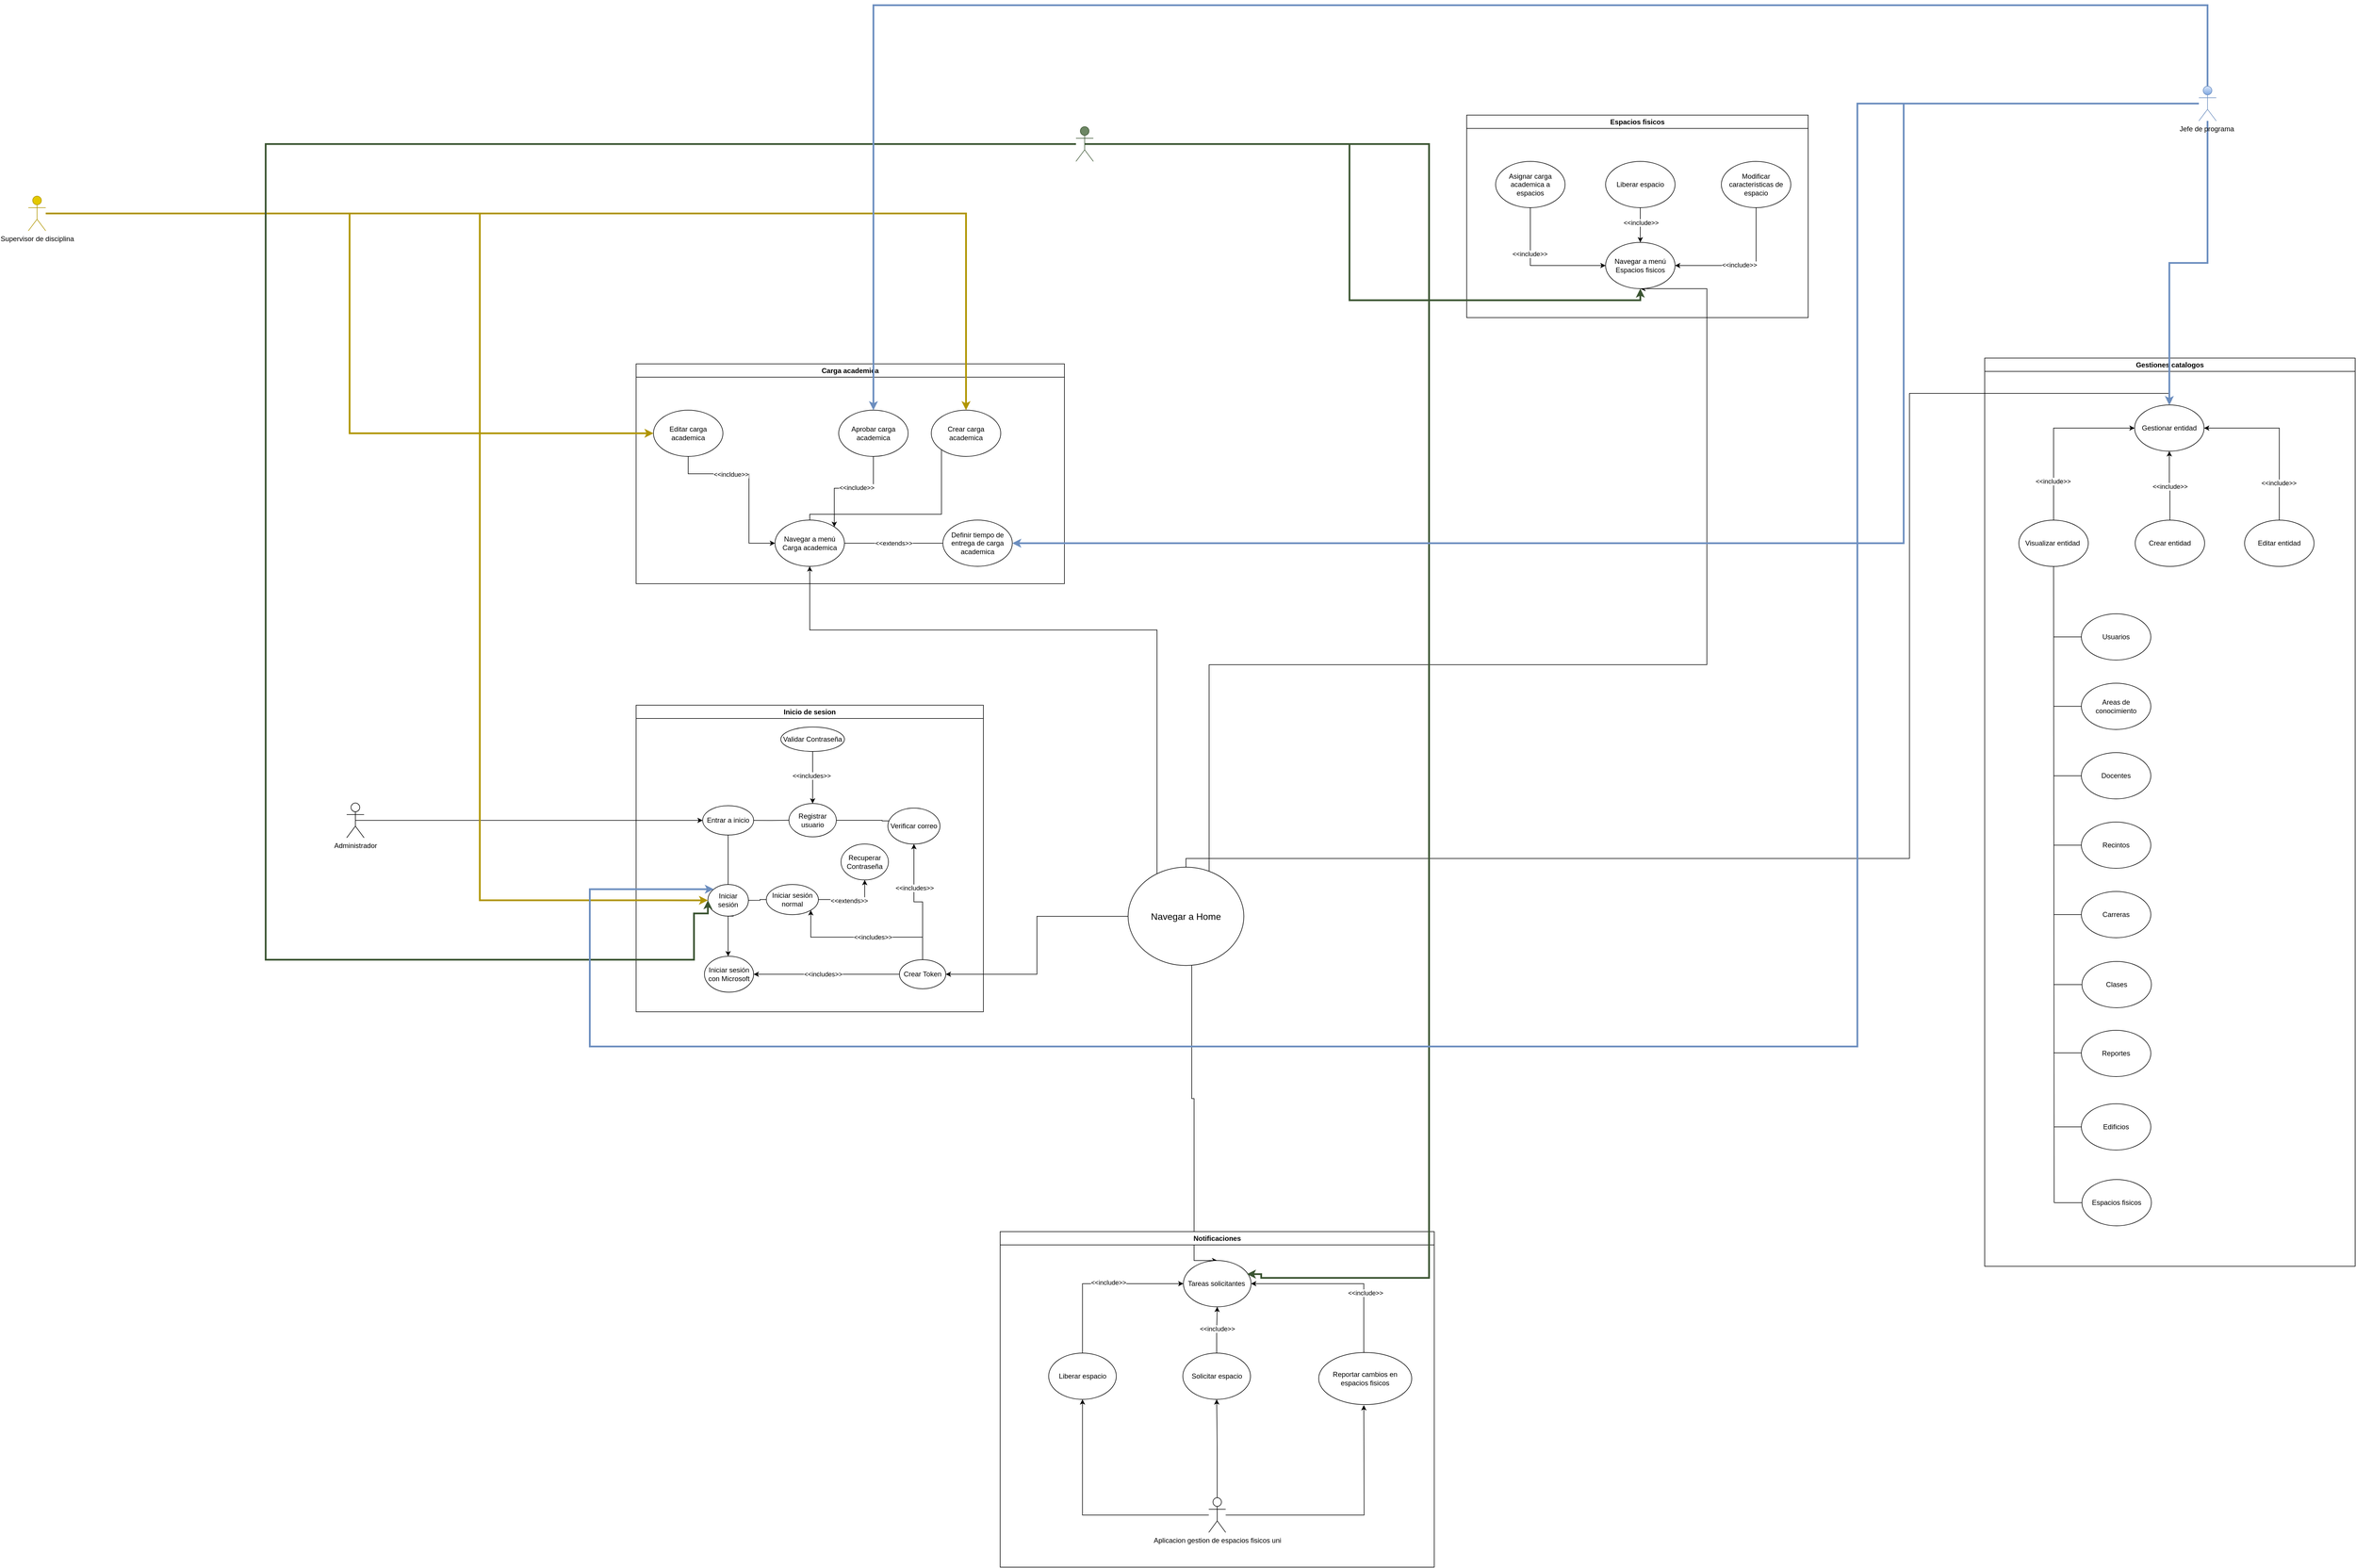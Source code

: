 <mxfile version="28.0.9">
  <diagram name="Página-1" id="7xqfnRYCcl9cOrJLdNOv">
    <mxGraphModel dx="2926" dy="2860" grid="1" gridSize="10" guides="1" tooltips="1" connect="1" arrows="1" fold="1" page="1" pageScale="1" pageWidth="850" pageHeight="1100" math="0" shadow="0">
      <root>
        <mxCell id="0" />
        <mxCell id="1" parent="0" />
        <mxCell id="8E8HEakJHe4h-VglnAm--1" value="Administrador" style="shape=umlActor;verticalLabelPosition=bottom;verticalAlign=top;html=1;outlineConnect=0;container=0;fillColor=light-dark(#FFFFFF,#FFFFFF);" parent="1" vertex="1">
          <mxGeometry x="-660" y="169.17" width="30" height="60" as="geometry" />
        </mxCell>
        <mxCell id="3BfeAzv24xEFP0cl_79i-4" style="edgeStyle=orthogonalEdgeStyle;rounded=0;orthogonalLoop=1;jettySize=auto;html=1;exitX=0.5;exitY=0.5;exitDx=0;exitDy=0;exitPerimeter=0;" parent="1" source="8E8HEakJHe4h-VglnAm--1" target="3BfeAzv24xEFP0cl_79i-2" edge="1">
          <mxGeometry relative="1" as="geometry" />
        </mxCell>
        <mxCell id="Kwav2dh_edoDz0EaDqaM-68" style="edgeStyle=orthogonalEdgeStyle;rounded=0;orthogonalLoop=1;jettySize=auto;html=1;entryX=0.5;entryY=0;entryDx=0;entryDy=0;" parent="1" source="Kwav2dh_edoDz0EaDqaM-52" target="Kwav2dh_edoDz0EaDqaM-26" edge="1">
          <mxGeometry relative="1" as="geometry">
            <Array as="points">
              <mxPoint x="800" y="680" />
              <mxPoint x="804" y="680" />
            </Array>
          </mxGeometry>
        </mxCell>
        <mxCell id="Kwav2dh_edoDz0EaDqaM-69" style="edgeStyle=orthogonalEdgeStyle;rounded=0;orthogonalLoop=1;jettySize=auto;html=1;entryX=0.5;entryY=1;entryDx=0;entryDy=0;" parent="1" source="Kwav2dh_edoDz0EaDqaM-52" target="Kwav2dh_edoDz0EaDqaM-3" edge="1">
          <mxGeometry relative="1" as="geometry">
            <Array as="points">
              <mxPoint x="740" y="-130" />
              <mxPoint x="140" y="-130" />
            </Array>
          </mxGeometry>
        </mxCell>
        <mxCell id="Kwav2dh_edoDz0EaDqaM-70" style="edgeStyle=orthogonalEdgeStyle;rounded=0;orthogonalLoop=1;jettySize=auto;html=1;entryX=0.5;entryY=1;entryDx=0;entryDy=0;" parent="1" source="Kwav2dh_edoDz0EaDqaM-52" target="Kwav2dh_edoDz0EaDqaM-25" edge="1">
          <mxGeometry relative="1" as="geometry">
            <Array as="points">
              <mxPoint x="830" y="-70" />
              <mxPoint x="1690" y="-70" />
            </Array>
          </mxGeometry>
        </mxCell>
        <mxCell id="Kwav2dh_edoDz0EaDqaM-71" style="edgeStyle=orthogonalEdgeStyle;rounded=0;orthogonalLoop=1;jettySize=auto;html=1;entryX=0.5;entryY=0;entryDx=0;entryDy=0;" parent="1" source="Kwav2dh_edoDz0EaDqaM-52" target="oVqGtqXpZZHCpbE4LzFN-3" edge="1">
          <mxGeometry relative="1" as="geometry">
            <Array as="points">
              <mxPoint x="2040" y="265" />
              <mxPoint x="2040" y="-539" />
              <mxPoint x="2489" y="-539" />
            </Array>
          </mxGeometry>
        </mxCell>
        <mxCell id="Kwav2dh_edoDz0EaDqaM-84" style="edgeStyle=orthogonalEdgeStyle;rounded=0;orthogonalLoop=1;jettySize=auto;html=1;entryX=1;entryY=0.5;entryDx=0;entryDy=0;" parent="1" source="Kwav2dh_edoDz0EaDqaM-52" target="3BfeAzv24xEFP0cl_79i-21" edge="1">
          <mxGeometry relative="1" as="geometry" />
        </mxCell>
        <mxCell id="Kwav2dh_edoDz0EaDqaM-52" value="&lt;span style=&quot;font-size: 16px;&quot;&gt;Navegar a Home&lt;/span&gt;" style="ellipse;whiteSpace=wrap;html=1;" parent="1" vertex="1">
          <mxGeometry x="690" y="280" width="200" height="170" as="geometry" />
        </mxCell>
        <mxCell id="Kwav2dh_edoDz0EaDqaM-57" value="" style="group" parent="1" vertex="1" connectable="0">
          <mxGeometry x="-160" y="-590" width="740" height="380" as="geometry" />
        </mxCell>
        <mxCell id="Kwav2dh_edoDz0EaDqaM-4" value="Definir tiempo de entrega de carga academica" style="ellipse;whiteSpace=wrap;html=1;" parent="Kwav2dh_edoDz0EaDqaM-57" vertex="1">
          <mxGeometry x="530" y="270" width="120" height="80" as="geometry" />
        </mxCell>
        <mxCell id="Kwav2dh_edoDz0EaDqaM-5" value="Crear carga academica" style="ellipse;whiteSpace=wrap;html=1;" parent="Kwav2dh_edoDz0EaDqaM-57" vertex="1">
          <mxGeometry x="510" y="80" width="120" height="80" as="geometry" />
        </mxCell>
        <mxCell id="Kwav2dh_edoDz0EaDqaM-6" value="Editar carga academica" style="ellipse;whiteSpace=wrap;html=1;" parent="Kwav2dh_edoDz0EaDqaM-57" vertex="1">
          <mxGeometry x="30" y="80" width="120" height="80" as="geometry" />
        </mxCell>
        <mxCell id="Kwav2dh_edoDz0EaDqaM-7" value="Aprobar carga academica" style="ellipse;whiteSpace=wrap;html=1;" parent="Kwav2dh_edoDz0EaDqaM-57" vertex="1">
          <mxGeometry x="350" y="80" width="120" height="80" as="geometry" />
        </mxCell>
        <mxCell id="Kwav2dh_edoDz0EaDqaM-56" value="Carga academica" style="swimlane;whiteSpace=wrap;html=1;align=center;" parent="Kwav2dh_edoDz0EaDqaM-57" vertex="1">
          <mxGeometry width="740" height="380" as="geometry">
            <mxRectangle x="-60" y="-600" width="130" height="30" as="alternateBounds" />
          </mxGeometry>
        </mxCell>
        <mxCell id="Kwav2dh_edoDz0EaDqaM-61" value="" style="group" parent="1" vertex="1" connectable="0">
          <mxGeometry x="-160" width="600" height="530" as="geometry" />
        </mxCell>
        <mxCell id="3BfeAzv24xEFP0cl_79i-22" style="edgeStyle=orthogonalEdgeStyle;rounded=0;orthogonalLoop=1;jettySize=auto;html=1;exitX=1;exitY=0.5;exitDx=0;exitDy=0;endArrow=none;endFill=0;" parent="Kwav2dh_edoDz0EaDqaM-61" source="3BfeAzv24xEFP0cl_79i-2" target="3BfeAzv24xEFP0cl_79i-7" edge="1">
          <mxGeometry relative="1" as="geometry" />
        </mxCell>
        <mxCell id="3BfeAzv24xEFP0cl_79i-2" value="Entrar a inicio" style="ellipse;whiteSpace=wrap;html=1;" parent="Kwav2dh_edoDz0EaDqaM-61" vertex="1">
          <mxGeometry x="115.01" y="173.79" width="88.06" height="50.75" as="geometry" />
        </mxCell>
        <mxCell id="3BfeAzv24xEFP0cl_79i-43" style="edgeStyle=orthogonalEdgeStyle;rounded=0;orthogonalLoop=1;jettySize=auto;html=1;exitX=0.5;exitY=1;exitDx=0;exitDy=0;" parent="Kwav2dh_edoDz0EaDqaM-61" source="3BfeAzv24xEFP0cl_79i-6" target="3BfeAzv24xEFP0cl_79i-42" edge="1">
          <mxGeometry relative="1" as="geometry">
            <Array as="points">
              <mxPoint x="168" y="365" />
              <mxPoint x="168" y="355" />
              <mxPoint x="159" y="355" />
            </Array>
          </mxGeometry>
        </mxCell>
        <mxCell id="3BfeAzv24xEFP0cl_79i-51" style="edgeStyle=orthogonalEdgeStyle;rounded=0;orthogonalLoop=1;jettySize=auto;html=1;exitX=1;exitY=0.5;exitDx=0;exitDy=0;endArrow=none;endFill=0;" parent="Kwav2dh_edoDz0EaDqaM-61" source="3BfeAzv24xEFP0cl_79i-6" target="3BfeAzv24xEFP0cl_79i-50" edge="1">
          <mxGeometry relative="1" as="geometry" />
        </mxCell>
        <mxCell id="3BfeAzv24xEFP0cl_79i-6" value="&lt;div&gt;Iniciar sesión&lt;/div&gt;" style="ellipse;whiteSpace=wrap;html=1;" parent="Kwav2dh_edoDz0EaDqaM-61" vertex="1">
          <mxGeometry x="124.04" y="309.999" width="70" height="54.634" as="geometry" />
        </mxCell>
        <mxCell id="3BfeAzv24xEFP0cl_79i-7" value="&lt;div&gt;Registrar usuario&lt;/div&gt;" style="ellipse;whiteSpace=wrap;html=1;" parent="Kwav2dh_edoDz0EaDqaM-61" vertex="1">
          <mxGeometry x="264.03" y="170" width="81.94" height="57.65" as="geometry" />
        </mxCell>
        <mxCell id="3BfeAzv24xEFP0cl_79i-18" value="&lt;div&gt;Recuperar&lt;/div&gt;&lt;div&gt;Contraseña&lt;/div&gt;" style="ellipse;whiteSpace=wrap;html=1;" parent="Kwav2dh_edoDz0EaDqaM-61" vertex="1">
          <mxGeometry x="354.03" y="240.001" width="81.94" height="62.084" as="geometry" />
        </mxCell>
        <mxCell id="3BfeAzv24xEFP0cl_79i-20" style="edgeStyle=orthogonalEdgeStyle;rounded=0;orthogonalLoop=1;jettySize=auto;html=1;exitX=0.5;exitY=1;exitDx=0;exitDy=0;verticalAlign=middle;endArrow=none;endFill=0;" parent="Kwav2dh_edoDz0EaDqaM-61" source="3BfeAzv24xEFP0cl_79i-2" target="3BfeAzv24xEFP0cl_79i-6" edge="1">
          <mxGeometry relative="1" as="geometry">
            <mxPoint x="225" y="433.149" as="targetPoint" />
            <Array as="points">
              <mxPoint x="159" y="320" />
            </Array>
          </mxGeometry>
        </mxCell>
        <mxCell id="3BfeAzv24xEFP0cl_79i-29" style="edgeStyle=orthogonalEdgeStyle;rounded=0;orthogonalLoop=1;jettySize=auto;html=1;exitX=0.5;exitY=1;exitDx=0;exitDy=0;entryX=0.5;entryY=0;entryDx=0;entryDy=0;" parent="Kwav2dh_edoDz0EaDqaM-61" source="3BfeAzv24xEFP0cl_79i-23" target="3BfeAzv24xEFP0cl_79i-7" edge="1">
          <mxGeometry relative="1" as="geometry">
            <Array as="points">
              <mxPoint x="305" y="82.993" />
              <mxPoint x="305" y="82.993" />
            </Array>
          </mxGeometry>
        </mxCell>
        <mxCell id="3BfeAzv24xEFP0cl_79i-30" value="&lt;div&gt;&amp;lt;&amp;lt;includes&amp;gt;&amp;gt;&lt;/div&gt;" style="edgeLabel;html=1;align=center;verticalAlign=middle;resizable=0;points=[];" parent="3BfeAzv24xEFP0cl_79i-29" vertex="1" connectable="0">
          <mxGeometry x="-0.068" y="-2" relative="1" as="geometry">
            <mxPoint as="offset" />
          </mxGeometry>
        </mxCell>
        <mxCell id="3BfeAzv24xEFP0cl_79i-23" value="&lt;div&gt;Validar&amp;nbsp;Contraseña&lt;/div&gt;" style="ellipse;whiteSpace=wrap;html=1;" parent="Kwav2dh_edoDz0EaDqaM-61" vertex="1">
          <mxGeometry x="250" y="37.782" width="110" height="42.217" as="geometry" />
        </mxCell>
        <mxCell id="3BfeAzv24xEFP0cl_79i-31" value="Verificar correo" style="ellipse;whiteSpace=wrap;html=1;" parent="Kwav2dh_edoDz0EaDqaM-61" vertex="1">
          <mxGeometry x="435" y="177.918" width="90" height="62.084" as="geometry" />
        </mxCell>
        <mxCell id="3BfeAzv24xEFP0cl_79i-32" style="edgeStyle=orthogonalEdgeStyle;rounded=0;orthogonalLoop=1;jettySize=auto;html=1;endArrow=none;endFill=0;" parent="Kwav2dh_edoDz0EaDqaM-61" source="3BfeAzv24xEFP0cl_79i-31" target="3BfeAzv24xEFP0cl_79i-7" edge="1">
          <mxGeometry relative="1" as="geometry">
            <mxPoint x="408" y="92.306" as="sourcePoint" />
            <mxPoint x="255" y="165.565" as="targetPoint" />
            <Array as="points">
              <mxPoint x="425" y="200" />
              <mxPoint x="425" y="199" />
            </Array>
          </mxGeometry>
        </mxCell>
        <mxCell id="3BfeAzv24xEFP0cl_79i-33" value="&lt;div&gt;&lt;br&gt;&lt;/div&gt;&lt;div&gt;&lt;br&gt;&lt;/div&gt;" style="edgeLabel;html=1;align=center;verticalAlign=middle;resizable=0;points=[];" parent="3BfeAzv24xEFP0cl_79i-32" vertex="1" connectable="0">
          <mxGeometry x="-0.068" y="-2" relative="1" as="geometry">
            <mxPoint as="offset" />
          </mxGeometry>
        </mxCell>
        <mxCell id="3BfeAzv24xEFP0cl_79i-42" value="Iniciar sesión con Microsoft" style="ellipse;whiteSpace=wrap;html=1;" parent="Kwav2dh_edoDz0EaDqaM-61" vertex="1">
          <mxGeometry x="118.07" y="434.054" width="85" height="62.084" as="geometry" />
        </mxCell>
        <mxCell id="3BfeAzv24xEFP0cl_79i-44" style="edgeStyle=orthogonalEdgeStyle;rounded=0;orthogonalLoop=1;jettySize=auto;html=1;" parent="Kwav2dh_edoDz0EaDqaM-61" source="3BfeAzv24xEFP0cl_79i-21" target="3BfeAzv24xEFP0cl_79i-42" edge="1">
          <mxGeometry relative="1" as="geometry" />
        </mxCell>
        <mxCell id="3BfeAzv24xEFP0cl_79i-45" value="&amp;lt;&amp;lt;includes&amp;gt;&amp;gt;" style="edgeLabel;html=1;align=center;verticalAlign=middle;resizable=0;points=[];" parent="3BfeAzv24xEFP0cl_79i-44" vertex="1" connectable="0">
          <mxGeometry x="0.058" relative="1" as="geometry">
            <mxPoint x="1" as="offset" />
          </mxGeometry>
        </mxCell>
        <mxCell id="3BfeAzv24xEFP0cl_79i-55" style="edgeStyle=orthogonalEdgeStyle;rounded=0;orthogonalLoop=1;jettySize=auto;html=1;exitX=0.5;exitY=0;exitDx=0;exitDy=0;entryX=1;entryY=1;entryDx=0;entryDy=0;" parent="Kwav2dh_edoDz0EaDqaM-61" source="3BfeAzv24xEFP0cl_79i-21" target="3BfeAzv24xEFP0cl_79i-50" edge="1">
          <mxGeometry relative="1" as="geometry" />
        </mxCell>
        <mxCell id="3BfeAzv24xEFP0cl_79i-56" value="&amp;lt;&amp;lt;includes&amp;gt;&amp;gt;" style="edgeLabel;html=1;align=center;verticalAlign=middle;resizable=0;points=[];" parent="3BfeAzv24xEFP0cl_79i-55" vertex="1" connectable="0">
          <mxGeometry x="-0.102" relative="1" as="geometry">
            <mxPoint as="offset" />
          </mxGeometry>
        </mxCell>
        <mxCell id="3BfeAzv24xEFP0cl_79i-57" style="edgeStyle=orthogonalEdgeStyle;rounded=0;orthogonalLoop=1;jettySize=auto;html=1;exitX=0.5;exitY=0;exitDx=0;exitDy=0;" parent="Kwav2dh_edoDz0EaDqaM-61" source="3BfeAzv24xEFP0cl_79i-21" target="3BfeAzv24xEFP0cl_79i-31" edge="1">
          <mxGeometry relative="1" as="geometry" />
        </mxCell>
        <mxCell id="3BfeAzv24xEFP0cl_79i-58" value="&amp;lt;&amp;lt;includes&amp;gt;&amp;gt;" style="edgeLabel;html=1;align=center;verticalAlign=middle;resizable=0;points=[];" parent="3BfeAzv24xEFP0cl_79i-57" vertex="1" connectable="0">
          <mxGeometry x="0.296" y="-1" relative="1" as="geometry">
            <mxPoint as="offset" />
          </mxGeometry>
        </mxCell>
        <mxCell id="3BfeAzv24xEFP0cl_79i-21" value="Crear Token" style="ellipse;whiteSpace=wrap;html=1;" parent="Kwav2dh_edoDz0EaDqaM-61" vertex="1">
          <mxGeometry x="455" y="440.0" width="80" height="50.2" as="geometry" />
        </mxCell>
        <mxCell id="3BfeAzv24xEFP0cl_79i-53" style="edgeStyle=orthogonalEdgeStyle;rounded=0;orthogonalLoop=1;jettySize=auto;html=1;exitX=1;exitY=0.5;exitDx=0;exitDy=0;" parent="Kwav2dh_edoDz0EaDqaM-61" source="3BfeAzv24xEFP0cl_79i-50" target="3BfeAzv24xEFP0cl_79i-18" edge="1">
          <mxGeometry relative="1" as="geometry" />
        </mxCell>
        <mxCell id="3BfeAzv24xEFP0cl_79i-54" value="&amp;lt;&amp;lt;extends&amp;gt;&amp;gt;" style="edgeLabel;html=1;align=center;verticalAlign=middle;resizable=0;points=[];" parent="3BfeAzv24xEFP0cl_79i-53" vertex="1" connectable="0">
          <mxGeometry x="-0.075" y="-2" relative="1" as="geometry">
            <mxPoint as="offset" />
          </mxGeometry>
        </mxCell>
        <mxCell id="3BfeAzv24xEFP0cl_79i-50" value="Iniciar sesión normal" style="ellipse;whiteSpace=wrap;html=1;" parent="Kwav2dh_edoDz0EaDqaM-61" vertex="1">
          <mxGeometry x="225" y="310" width="90" height="52.09" as="geometry" />
        </mxCell>
        <mxCell id="Kwav2dh_edoDz0EaDqaM-60" value="Inicio de sesion" style="swimlane;whiteSpace=wrap;html=1;" parent="Kwav2dh_edoDz0EaDqaM-61" vertex="1">
          <mxGeometry width="600" height="530" as="geometry">
            <mxRectangle width="120" height="30" as="alternateBounds" />
          </mxGeometry>
        </mxCell>
        <mxCell id="Kwav2dh_edoDz0EaDqaM-63" value="" style="group" parent="1" vertex="1" connectable="0">
          <mxGeometry x="2170" y="-600" width="640" height="1570" as="geometry" />
        </mxCell>
        <mxCell id="oVqGtqXpZZHCpbE4LzFN-3" value="Gestionar entidad" style="ellipse;whiteSpace=wrap;html=1;" parent="Kwav2dh_edoDz0EaDqaM-63" vertex="1">
          <mxGeometry x="259" y="81" width="120" height="80" as="geometry" />
        </mxCell>
        <mxCell id="oVqGtqXpZZHCpbE4LzFN-8" style="edgeStyle=orthogonalEdgeStyle;rounded=0;orthogonalLoop=1;jettySize=auto;html=1;entryX=0;entryY=0.5;entryDx=0;entryDy=0;exitX=0.5;exitY=0;exitDx=0;exitDy=0;" parent="Kwav2dh_edoDz0EaDqaM-63" source="oVqGtqXpZZHCpbE4LzFN-4" target="oVqGtqXpZZHCpbE4LzFN-3" edge="1">
          <mxGeometry relative="1" as="geometry" />
        </mxCell>
        <mxCell id="oVqGtqXpZZHCpbE4LzFN-13" value="&amp;lt;&amp;lt;include&amp;gt;&amp;gt;" style="edgeLabel;html=1;align=center;verticalAlign=middle;resizable=0;points=[];" parent="oVqGtqXpZZHCpbE4LzFN-8" vertex="1" connectable="0">
          <mxGeometry x="-0.553" y="1" relative="1" as="geometry">
            <mxPoint as="offset" />
          </mxGeometry>
        </mxCell>
        <mxCell id="oVqGtqXpZZHCpbE4LzFN-4" value="Visualizar entidad&amp;nbsp;" style="ellipse;whiteSpace=wrap;html=1;" parent="Kwav2dh_edoDz0EaDqaM-63" vertex="1">
          <mxGeometry x="59" y="280.16" width="120" height="80" as="geometry" />
        </mxCell>
        <mxCell id="oVqGtqXpZZHCpbE4LzFN-9" style="edgeStyle=orthogonalEdgeStyle;rounded=0;orthogonalLoop=1;jettySize=auto;html=1;entryX=0.5;entryY=1;entryDx=0;entryDy=0;" parent="Kwav2dh_edoDz0EaDqaM-63" source="oVqGtqXpZZHCpbE4LzFN-5" target="oVqGtqXpZZHCpbE4LzFN-3" edge="1">
          <mxGeometry relative="1" as="geometry" />
        </mxCell>
        <mxCell id="oVqGtqXpZZHCpbE4LzFN-11" value="&amp;lt;&amp;lt;include&amp;gt;&amp;gt;" style="edgeLabel;html=1;align=center;verticalAlign=middle;resizable=0;points=[];" parent="oVqGtqXpZZHCpbE4LzFN-9" vertex="1" connectable="0">
          <mxGeometry x="-0.024" relative="1" as="geometry">
            <mxPoint as="offset" />
          </mxGeometry>
        </mxCell>
        <mxCell id="oVqGtqXpZZHCpbE4LzFN-5" value="Crear entidad" style="ellipse;whiteSpace=wrap;html=1;" parent="Kwav2dh_edoDz0EaDqaM-63" vertex="1">
          <mxGeometry x="260" y="280.16" width="120" height="80" as="geometry" />
        </mxCell>
        <mxCell id="oVqGtqXpZZHCpbE4LzFN-10" style="edgeStyle=orthogonalEdgeStyle;rounded=0;orthogonalLoop=1;jettySize=auto;html=1;entryX=1;entryY=0.5;entryDx=0;entryDy=0;exitX=0.5;exitY=0;exitDx=0;exitDy=0;" parent="Kwav2dh_edoDz0EaDqaM-63" source="oVqGtqXpZZHCpbE4LzFN-6" target="oVqGtqXpZZHCpbE4LzFN-3" edge="1">
          <mxGeometry relative="1" as="geometry" />
        </mxCell>
        <mxCell id="oVqGtqXpZZHCpbE4LzFN-12" value="&amp;lt;&amp;lt;include&amp;gt;&amp;gt;" style="edgeLabel;html=1;align=center;verticalAlign=middle;resizable=0;points=[];" parent="oVqGtqXpZZHCpbE4LzFN-10" vertex="1" connectable="0">
          <mxGeometry x="-0.555" y="1" relative="1" as="geometry">
            <mxPoint as="offset" />
          </mxGeometry>
        </mxCell>
        <mxCell id="oVqGtqXpZZHCpbE4LzFN-6" value="Editar entidad" style="ellipse;whiteSpace=wrap;html=1;" parent="Kwav2dh_edoDz0EaDqaM-63" vertex="1">
          <mxGeometry x="449" y="280.16" width="120" height="80" as="geometry" />
        </mxCell>
        <mxCell id="oVqGtqXpZZHCpbE4LzFN-22" style="edgeStyle=orthogonalEdgeStyle;rounded=0;orthogonalLoop=1;jettySize=auto;html=1;endArrow=none;endFill=0;" parent="Kwav2dh_edoDz0EaDqaM-63" source="oVqGtqXpZZHCpbE4LzFN-14" edge="1">
          <mxGeometry relative="1" as="geometry">
            <mxPoint x="119.0" y="482" as="targetPoint" />
          </mxGeometry>
        </mxCell>
        <mxCell id="oVqGtqXpZZHCpbE4LzFN-14" value="Usuarios" style="ellipse;whiteSpace=wrap;html=1;" parent="Kwav2dh_edoDz0EaDqaM-63" vertex="1">
          <mxGeometry x="167" y="442" width="120" height="80" as="geometry" />
        </mxCell>
        <mxCell id="oVqGtqXpZZHCpbE4LzFN-23" style="edgeStyle=orthogonalEdgeStyle;rounded=0;orthogonalLoop=1;jettySize=auto;html=1;endArrow=none;endFill=0;" parent="Kwav2dh_edoDz0EaDqaM-63" source="oVqGtqXpZZHCpbE4LzFN-15" edge="1">
          <mxGeometry relative="1" as="geometry">
            <mxPoint x="119.0" y="602" as="targetPoint" />
          </mxGeometry>
        </mxCell>
        <mxCell id="oVqGtqXpZZHCpbE4LzFN-15" value="Areas de conocimiento" style="ellipse;whiteSpace=wrap;html=1;" parent="Kwav2dh_edoDz0EaDqaM-63" vertex="1">
          <mxGeometry x="167" y="562" width="120" height="80" as="geometry" />
        </mxCell>
        <mxCell id="oVqGtqXpZZHCpbE4LzFN-24" style="edgeStyle=orthogonalEdgeStyle;rounded=0;orthogonalLoop=1;jettySize=auto;html=1;endArrow=none;endFill=0;" parent="Kwav2dh_edoDz0EaDqaM-63" source="oVqGtqXpZZHCpbE4LzFN-16" edge="1">
          <mxGeometry relative="1" as="geometry">
            <mxPoint x="119.0" y="722" as="targetPoint" />
          </mxGeometry>
        </mxCell>
        <mxCell id="oVqGtqXpZZHCpbE4LzFN-16" value="Docentes" style="ellipse;whiteSpace=wrap;html=1;" parent="Kwav2dh_edoDz0EaDqaM-63" vertex="1">
          <mxGeometry x="167" y="682" width="120" height="80" as="geometry" />
        </mxCell>
        <mxCell id="oVqGtqXpZZHCpbE4LzFN-25" style="edgeStyle=orthogonalEdgeStyle;rounded=0;orthogonalLoop=1;jettySize=auto;html=1;endArrow=none;endFill=0;" parent="Kwav2dh_edoDz0EaDqaM-63" source="oVqGtqXpZZHCpbE4LzFN-17" edge="1">
          <mxGeometry relative="1" as="geometry">
            <mxPoint x="119.0" y="842" as="targetPoint" />
          </mxGeometry>
        </mxCell>
        <mxCell id="oVqGtqXpZZHCpbE4LzFN-17" value="Recintos" style="ellipse;whiteSpace=wrap;html=1;" parent="Kwav2dh_edoDz0EaDqaM-63" vertex="1">
          <mxGeometry x="167" y="802" width="120" height="80" as="geometry" />
        </mxCell>
        <mxCell id="oVqGtqXpZZHCpbE4LzFN-26" style="edgeStyle=orthogonalEdgeStyle;rounded=0;orthogonalLoop=1;jettySize=auto;html=1;endArrow=none;endFill=0;" parent="Kwav2dh_edoDz0EaDqaM-63" source="oVqGtqXpZZHCpbE4LzFN-18" edge="1">
          <mxGeometry relative="1" as="geometry">
            <mxPoint x="119.0" y="962" as="targetPoint" />
          </mxGeometry>
        </mxCell>
        <mxCell id="oVqGtqXpZZHCpbE4LzFN-18" value="Carreras" style="ellipse;whiteSpace=wrap;html=1;" parent="Kwav2dh_edoDz0EaDqaM-63" vertex="1">
          <mxGeometry x="167" y="922" width="120" height="80" as="geometry" />
        </mxCell>
        <mxCell id="oVqGtqXpZZHCpbE4LzFN-27" style="edgeStyle=orthogonalEdgeStyle;rounded=0;orthogonalLoop=1;jettySize=auto;html=1;endArrow=none;endFill=0;" parent="Kwav2dh_edoDz0EaDqaM-63" source="oVqGtqXpZZHCpbE4LzFN-19" edge="1">
          <mxGeometry relative="1" as="geometry">
            <mxPoint x="119.0" y="1083.0" as="targetPoint" />
          </mxGeometry>
        </mxCell>
        <mxCell id="oVqGtqXpZZHCpbE4LzFN-19" value="Clases" style="ellipse;whiteSpace=wrap;html=1;" parent="Kwav2dh_edoDz0EaDqaM-63" vertex="1">
          <mxGeometry x="168" y="1043" width="120" height="80" as="geometry" />
        </mxCell>
        <mxCell id="oVqGtqXpZZHCpbE4LzFN-21" value="" style="endArrow=none;html=1;rounded=0;entryX=0.5;entryY=1;entryDx=0;entryDy=0;" parent="Kwav2dh_edoDz0EaDqaM-63" target="oVqGtqXpZZHCpbE4LzFN-4" edge="1">
          <mxGeometry width="50" height="50" relative="1" as="geometry">
            <mxPoint x="120" y="1460" as="sourcePoint" />
            <mxPoint x="239" y="451" as="targetPoint" />
          </mxGeometry>
        </mxCell>
        <mxCell id="oVqGtqXpZZHCpbE4LzFN-29" style="edgeStyle=orthogonalEdgeStyle;rounded=0;orthogonalLoop=1;jettySize=auto;html=1;endArrow=none;endFill=0;" parent="Kwav2dh_edoDz0EaDqaM-63" edge="1">
          <mxGeometry relative="1" as="geometry">
            <mxPoint x="119" y="1201" as="targetPoint" />
            <mxPoint x="167" y="1201" as="sourcePoint" />
          </mxGeometry>
        </mxCell>
        <mxCell id="oVqGtqXpZZHCpbE4LzFN-28" value="Reportes" style="ellipse;whiteSpace=wrap;html=1;" parent="Kwav2dh_edoDz0EaDqaM-63" vertex="1">
          <mxGeometry x="167" y="1162" width="120" height="80" as="geometry" />
        </mxCell>
        <mxCell id="Kwav2dh_edoDz0EaDqaM-13" style="edgeStyle=orthogonalEdgeStyle;rounded=0;orthogonalLoop=1;jettySize=auto;html=1;endArrow=none;endFill=0;" parent="Kwav2dh_edoDz0EaDqaM-63" source="Kwav2dh_edoDz0EaDqaM-10" edge="1">
          <mxGeometry relative="1" as="geometry">
            <mxPoint x="120" y="1329" as="targetPoint" />
          </mxGeometry>
        </mxCell>
        <mxCell id="Kwav2dh_edoDz0EaDqaM-10" value="Edificios" style="ellipse;whiteSpace=wrap;html=1;" parent="Kwav2dh_edoDz0EaDqaM-63" vertex="1">
          <mxGeometry x="167" y="1289" width="120" height="80" as="geometry" />
        </mxCell>
        <mxCell id="Kwav2dh_edoDz0EaDqaM-12" style="edgeStyle=orthogonalEdgeStyle;rounded=0;orthogonalLoop=1;jettySize=auto;html=1;endArrow=none;endFill=0;" parent="Kwav2dh_edoDz0EaDqaM-63" source="Kwav2dh_edoDz0EaDqaM-11" edge="1">
          <mxGeometry relative="1" as="geometry">
            <mxPoint x="120" y="1460" as="targetPoint" />
          </mxGeometry>
        </mxCell>
        <mxCell id="Kwav2dh_edoDz0EaDqaM-11" value="Espacios fisicos" style="ellipse;whiteSpace=wrap;html=1;" parent="Kwav2dh_edoDz0EaDqaM-63" vertex="1">
          <mxGeometry x="168" y="1420" width="120" height="80" as="geometry" />
        </mxCell>
        <mxCell id="Kwav2dh_edoDz0EaDqaM-62" value="Gestiones catalogos" style="swimlane;whiteSpace=wrap;html=1;" parent="Kwav2dh_edoDz0EaDqaM-63" vertex="1">
          <mxGeometry width="640" height="1570" as="geometry" />
        </mxCell>
        <mxCell id="Kwav2dh_edoDz0EaDqaM-65" value="" style="group" parent="1" vertex="1" connectable="0">
          <mxGeometry x="470" y="910" width="750" height="580" as="geometry" />
        </mxCell>
        <mxCell id="Kwav2dh_edoDz0EaDqaM-26" value="Tareas solicitantes&amp;nbsp;" style="ellipse;whiteSpace=wrap;html=1;" parent="Kwav2dh_edoDz0EaDqaM-65" vertex="1">
          <mxGeometry x="315.584" y="50" width="116.883" height="80" as="geometry" />
        </mxCell>
        <mxCell id="Kwav2dh_edoDz0EaDqaM-43" style="edgeStyle=orthogonalEdgeStyle;rounded=0;orthogonalLoop=1;jettySize=auto;html=1;entryX=0;entryY=0.5;entryDx=0;entryDy=0;" parent="Kwav2dh_edoDz0EaDqaM-65" source="Kwav2dh_edoDz0EaDqaM-38" target="Kwav2dh_edoDz0EaDqaM-26" edge="1">
          <mxGeometry relative="1" as="geometry">
            <Array as="points">
              <mxPoint x="140.26" y="90" />
            </Array>
          </mxGeometry>
        </mxCell>
        <mxCell id="Kwav2dh_edoDz0EaDqaM-45" value="&amp;lt;&amp;lt;include&amp;gt;&amp;gt;" style="edgeLabel;html=1;align=center;verticalAlign=middle;resizable=0;points=[];" parent="Kwav2dh_edoDz0EaDqaM-43" vertex="1" connectable="0">
          <mxGeometry x="0.119" y="2" relative="1" as="geometry">
            <mxPoint as="offset" />
          </mxGeometry>
        </mxCell>
        <mxCell id="Kwav2dh_edoDz0EaDqaM-38" value="Liberar espacio" style="ellipse;whiteSpace=wrap;html=1;" parent="Kwav2dh_edoDz0EaDqaM-65" vertex="1">
          <mxGeometry x="82.792" y="210" width="116.883" height="80" as="geometry" />
        </mxCell>
        <mxCell id="Kwav2dh_edoDz0EaDqaM-41" style="edgeStyle=orthogonalEdgeStyle;rounded=0;orthogonalLoop=1;jettySize=auto;html=1;entryX=0.5;entryY=1;entryDx=0;entryDy=0;" parent="Kwav2dh_edoDz0EaDqaM-65" source="Kwav2dh_edoDz0EaDqaM-39" target="Kwav2dh_edoDz0EaDqaM-26" edge="1">
          <mxGeometry relative="1" as="geometry" />
        </mxCell>
        <mxCell id="Kwav2dh_edoDz0EaDqaM-46" value="&amp;lt;&amp;lt;include&amp;gt;&amp;gt;" style="edgeLabel;html=1;align=center;verticalAlign=middle;resizable=0;points=[];" parent="Kwav2dh_edoDz0EaDqaM-41" vertex="1" connectable="0">
          <mxGeometry x="0.066" relative="1" as="geometry">
            <mxPoint as="offset" />
          </mxGeometry>
        </mxCell>
        <mxCell id="Kwav2dh_edoDz0EaDqaM-39" value="Solicitar espacio" style="ellipse;whiteSpace=wrap;html=1;" parent="Kwav2dh_edoDz0EaDqaM-65" vertex="1">
          <mxGeometry x="314.61" y="210" width="116.883" height="80" as="geometry" />
        </mxCell>
        <mxCell id="Kwav2dh_edoDz0EaDqaM-42" style="edgeStyle=orthogonalEdgeStyle;rounded=0;orthogonalLoop=1;jettySize=auto;html=1;entryX=1;entryY=0.5;entryDx=0;entryDy=0;" parent="Kwav2dh_edoDz0EaDqaM-65" source="Kwav2dh_edoDz0EaDqaM-40" target="Kwav2dh_edoDz0EaDqaM-26" edge="1">
          <mxGeometry relative="1" as="geometry">
            <Array as="points">
              <mxPoint x="627.273" y="90" />
            </Array>
          </mxGeometry>
        </mxCell>
        <mxCell id="Kwav2dh_edoDz0EaDqaM-44" value="&amp;lt;&amp;lt;include&amp;gt;&amp;gt;" style="edgeLabel;html=1;align=center;verticalAlign=middle;resizable=0;points=[];" parent="Kwav2dh_edoDz0EaDqaM-42" vertex="1" connectable="0">
          <mxGeometry x="-0.345" y="-2" relative="1" as="geometry">
            <mxPoint as="offset" />
          </mxGeometry>
        </mxCell>
        <mxCell id="Kwav2dh_edoDz0EaDqaM-40" value="Reportar cambios en espacios fisicos" style="ellipse;whiteSpace=wrap;html=1;" parent="Kwav2dh_edoDz0EaDqaM-65" vertex="1">
          <mxGeometry x="549.351" y="209" width="160.714" height="90" as="geometry" />
        </mxCell>
        <mxCell id="Kwav2dh_edoDz0EaDqaM-48" style="edgeStyle=orthogonalEdgeStyle;rounded=0;orthogonalLoop=1;jettySize=auto;html=1;entryX=0.5;entryY=1;entryDx=0;entryDy=0;" parent="Kwav2dh_edoDz0EaDqaM-65" source="Kwav2dh_edoDz0EaDqaM-47" target="Kwav2dh_edoDz0EaDqaM-39" edge="1">
          <mxGeometry relative="1" as="geometry" />
        </mxCell>
        <mxCell id="Kwav2dh_edoDz0EaDqaM-49" style="edgeStyle=orthogonalEdgeStyle;rounded=0;orthogonalLoop=1;jettySize=auto;html=1;" parent="Kwav2dh_edoDz0EaDqaM-65" source="Kwav2dh_edoDz0EaDqaM-47" edge="1">
          <mxGeometry relative="1" as="geometry">
            <mxPoint x="627.273" y="300" as="targetPoint" />
          </mxGeometry>
        </mxCell>
        <mxCell id="Kwav2dh_edoDz0EaDqaM-50" style="edgeStyle=orthogonalEdgeStyle;rounded=0;orthogonalLoop=1;jettySize=auto;html=1;entryX=0.5;entryY=1;entryDx=0;entryDy=0;" parent="Kwav2dh_edoDz0EaDqaM-65" source="Kwav2dh_edoDz0EaDqaM-47" target="Kwav2dh_edoDz0EaDqaM-38" edge="1">
          <mxGeometry relative="1" as="geometry" />
        </mxCell>
        <mxCell id="Kwav2dh_edoDz0EaDqaM-47" value="Aplicacion gestion de espacios fisicos uni" style="shape=umlActor;verticalLabelPosition=bottom;verticalAlign=top;html=1;outlineConnect=0;" parent="Kwav2dh_edoDz0EaDqaM-65" vertex="1">
          <mxGeometry x="359.416" y="460" width="29.221" height="60" as="geometry" />
        </mxCell>
        <mxCell id="Kwav2dh_edoDz0EaDqaM-58" value="Notificaciones" style="swimlane;whiteSpace=wrap;html=1;" parent="Kwav2dh_edoDz0EaDqaM-65" vertex="1">
          <mxGeometry x="-1" width="750" height="580" as="geometry" />
        </mxCell>
        <mxCell id="Kwav2dh_edoDz0EaDqaM-66" value="" style="group" parent="1" vertex="1" connectable="0">
          <mxGeometry x="1275" y="-1020" width="590" height="350" as="geometry" />
        </mxCell>
        <mxCell id="Kwav2dh_edoDz0EaDqaM-25" value="Navegar a menú Espacios fisicos" style="ellipse;whiteSpace=wrap;html=1;" parent="Kwav2dh_edoDz0EaDqaM-66" vertex="1">
          <mxGeometry x="240" y="220" width="120" height="80" as="geometry" />
        </mxCell>
        <mxCell id="Kwav2dh_edoDz0EaDqaM-36" style="edgeStyle=orthogonalEdgeStyle;rounded=0;orthogonalLoop=1;jettySize=auto;html=1;entryX=0;entryY=0.5;entryDx=0;entryDy=0;" parent="Kwav2dh_edoDz0EaDqaM-66" source="Kwav2dh_edoDz0EaDqaM-27" target="Kwav2dh_edoDz0EaDqaM-25" edge="1">
          <mxGeometry relative="1" as="geometry">
            <Array as="points">
              <mxPoint x="110" y="260" />
            </Array>
          </mxGeometry>
        </mxCell>
        <mxCell id="Kwav2dh_edoDz0EaDqaM-37" value="&amp;lt;&amp;lt;include&lt;span style=&quot;background-color: light-dark(#ffffff, var(--ge-dark-color, #121212)); color: light-dark(rgb(0, 0, 0), rgb(255, 255, 255));&quot;&gt;&amp;gt;&amp;gt;&lt;/span&gt;" style="edgeLabel;html=1;align=center;verticalAlign=middle;resizable=0;points=[];" parent="Kwav2dh_edoDz0EaDqaM-36" vertex="1" connectable="0">
          <mxGeometry x="-0.304" y="-1" relative="1" as="geometry">
            <mxPoint as="offset" />
          </mxGeometry>
        </mxCell>
        <mxCell id="Kwav2dh_edoDz0EaDqaM-27" value="Asignar carga academica a espacios" style="ellipse;whiteSpace=wrap;html=1;" parent="Kwav2dh_edoDz0EaDqaM-66" vertex="1">
          <mxGeometry x="50" y="80" width="120" height="80" as="geometry" />
        </mxCell>
        <mxCell id="Kwav2dh_edoDz0EaDqaM-32" style="edgeStyle=orthogonalEdgeStyle;rounded=0;orthogonalLoop=1;jettySize=auto;html=1;" parent="Kwav2dh_edoDz0EaDqaM-66" source="Kwav2dh_edoDz0EaDqaM-28" target="Kwav2dh_edoDz0EaDqaM-25" edge="1">
          <mxGeometry relative="1" as="geometry" />
        </mxCell>
        <mxCell id="Kwav2dh_edoDz0EaDqaM-33" value="&amp;lt;&amp;lt;include&amp;gt;&amp;gt;" style="edgeLabel;html=1;align=center;verticalAlign=middle;resizable=0;points=[];" parent="Kwav2dh_edoDz0EaDqaM-32" vertex="1" connectable="0">
          <mxGeometry x="-0.144" y="1" relative="1" as="geometry">
            <mxPoint as="offset" />
          </mxGeometry>
        </mxCell>
        <mxCell id="Kwav2dh_edoDz0EaDqaM-28" value="Liberar espacio" style="ellipse;whiteSpace=wrap;html=1;" parent="Kwav2dh_edoDz0EaDqaM-66" vertex="1">
          <mxGeometry x="240" y="80" width="120" height="80" as="geometry" />
        </mxCell>
        <mxCell id="Kwav2dh_edoDz0EaDqaM-30" style="edgeStyle=orthogonalEdgeStyle;rounded=0;orthogonalLoop=1;jettySize=auto;html=1;entryX=1;entryY=0.5;entryDx=0;entryDy=0;" parent="Kwav2dh_edoDz0EaDqaM-66" source="Kwav2dh_edoDz0EaDqaM-29" target="Kwav2dh_edoDz0EaDqaM-25" edge="1">
          <mxGeometry relative="1" as="geometry">
            <Array as="points">
              <mxPoint x="500" y="260" />
            </Array>
          </mxGeometry>
        </mxCell>
        <mxCell id="Kwav2dh_edoDz0EaDqaM-31" value="&amp;lt;&amp;lt;include&amp;gt;&amp;gt;" style="edgeLabel;html=1;align=center;verticalAlign=middle;resizable=0;points=[];" parent="Kwav2dh_edoDz0EaDqaM-30" vertex="1" connectable="0">
          <mxGeometry x="0.076" y="-1" relative="1" as="geometry">
            <mxPoint as="offset" />
          </mxGeometry>
        </mxCell>
        <mxCell id="Kwav2dh_edoDz0EaDqaM-29" value="Modificar caracteristicas de espacio" style="ellipse;whiteSpace=wrap;html=1;" parent="Kwav2dh_edoDz0EaDqaM-66" vertex="1">
          <mxGeometry x="440" y="80" width="120" height="80" as="geometry" />
        </mxCell>
        <mxCell id="Kwav2dh_edoDz0EaDqaM-64" value="Espacios fisicos" style="swimlane;whiteSpace=wrap;html=1;" parent="Kwav2dh_edoDz0EaDqaM-66" vertex="1">
          <mxGeometry width="590" height="350" as="geometry" />
        </mxCell>
        <mxCell id="Kwav2dh_edoDz0EaDqaM-76" style="edgeStyle=orthogonalEdgeStyle;rounded=0;orthogonalLoop=1;jettySize=auto;html=1;entryX=0.5;entryY=0;entryDx=0;entryDy=0;fillColor=#e3c800;strokeColor=#B09500;strokeWidth=3;" parent="1" source="Kwav2dh_edoDz0EaDqaM-73" target="Kwav2dh_edoDz0EaDqaM-5" edge="1">
          <mxGeometry relative="1" as="geometry" />
        </mxCell>
        <mxCell id="Kwav2dh_edoDz0EaDqaM-77" style="edgeStyle=orthogonalEdgeStyle;rounded=0;orthogonalLoop=1;jettySize=auto;html=1;entryX=0;entryY=0.5;entryDx=0;entryDy=0;fillColor=#e3c800;strokeColor=#B09500;strokeWidth=3;" parent="1" source="Kwav2dh_edoDz0EaDqaM-73" target="Kwav2dh_edoDz0EaDqaM-6" edge="1">
          <mxGeometry relative="1" as="geometry" />
        </mxCell>
        <mxCell id="Kwav2dh_edoDz0EaDqaM-78" style="edgeStyle=orthogonalEdgeStyle;rounded=0;orthogonalLoop=1;jettySize=auto;html=1;entryX=0;entryY=0.5;entryDx=0;entryDy=0;fillColor=#e3c800;strokeColor=#B09500;strokeWidth=3;" parent="1" source="Kwav2dh_edoDz0EaDqaM-73" target="3BfeAzv24xEFP0cl_79i-6" edge="1">
          <mxGeometry relative="1" as="geometry">
            <Array as="points">
              <mxPoint x="-430" y="-850" />
              <mxPoint x="-430" y="337" />
            </Array>
          </mxGeometry>
        </mxCell>
        <mxCell id="Kwav2dh_edoDz0EaDqaM-73" value="Supervisor de disciplina" style="shape=umlActor;verticalLabelPosition=bottom;verticalAlign=top;html=1;outlineConnect=0;fillColor=#e3c800;strokeColor=#B09500;" parent="1" vertex="1">
          <mxGeometry x="-1210" y="-880" width="30" height="60" as="geometry" />
        </mxCell>
        <mxCell id="Kwav2dh_edoDz0EaDqaM-87" style="edgeStyle=orthogonalEdgeStyle;rounded=0;orthogonalLoop=1;jettySize=auto;html=1;fillColor=#6d8764;strokeColor=#3A5431;strokeWidth=3;exitX=0.5;exitY=0.5;exitDx=0;exitDy=0;exitPerimeter=0;entryX=0.94;entryY=0.294;entryDx=0;entryDy=0;entryPerimeter=0;" parent="1" source="Kwav2dh_edoDz0EaDqaM-81" target="Kwav2dh_edoDz0EaDqaM-26" edge="1">
          <mxGeometry relative="1" as="geometry">
            <mxPoint x="910.0" y="-959.999" as="sourcePoint" />
            <mxPoint x="1079.026" y="939.89" as="targetPoint" />
            <Array as="points">
              <mxPoint x="1210" y="-970" />
              <mxPoint x="1210" y="990" />
              <mxPoint x="920" y="990" />
              <mxPoint x="920" y="983" />
            </Array>
          </mxGeometry>
        </mxCell>
        <mxCell id="Kwav2dh_edoDz0EaDqaM-88" style="edgeStyle=orthogonalEdgeStyle;rounded=0;orthogonalLoop=1;jettySize=auto;html=1;entryX=0.5;entryY=1;entryDx=0;entryDy=0;fillColor=#6d8764;strokeColor=#3A5431;strokeWidth=3;" parent="1" source="Kwav2dh_edoDz0EaDqaM-81" target="Kwav2dh_edoDz0EaDqaM-25" edge="1">
          <mxGeometry relative="1" as="geometry" />
        </mxCell>
        <mxCell id="Kwav2dh_edoDz0EaDqaM-89" style="edgeStyle=orthogonalEdgeStyle;rounded=0;orthogonalLoop=1;jettySize=auto;html=1;entryX=0;entryY=0.5;entryDx=0;entryDy=0;fillColor=#6d8764;strokeColor=#3A5431;strokeWidth=3;" parent="1" source="Kwav2dh_edoDz0EaDqaM-81" target="3BfeAzv24xEFP0cl_79i-6" edge="1">
          <mxGeometry relative="1" as="geometry">
            <Array as="points">
              <mxPoint x="-800" y="-970" />
              <mxPoint x="-800" y="440" />
              <mxPoint x="-60" y="440" />
              <mxPoint x="-60" y="360" />
              <mxPoint x="-36" y="360" />
            </Array>
          </mxGeometry>
        </mxCell>
        <mxCell id="Kwav2dh_edoDz0EaDqaM-81" value="&lt;span&gt;&lt;font style=&quot;color: light-dark(rgb(255, 255, 255), rgb(255, 255, 255));&quot;&gt;Gestor de espacios fisicos&lt;/font&gt;&lt;/span&gt;" style="shape=umlActor;verticalLabelPosition=bottom;verticalAlign=top;html=1;outlineConnect=0;fillColor=#6d8764;fontColor=#ffffff;strokeColor=#3A5431;gradientColor=none;" parent="1" vertex="1">
          <mxGeometry x="600" y="-1000" width="30" height="60" as="geometry" />
        </mxCell>
        <mxCell id="Kwav2dh_edoDz0EaDqaM-3" value="Navegar a menú Carga academica" style="ellipse;whiteSpace=wrap;html=1;" parent="1" vertex="1">
          <mxGeometry x="80" y="-320" width="120" height="80" as="geometry" />
        </mxCell>
        <mxCell id="Kwav2dh_edoDz0EaDqaM-15" value="&amp;lt;&amp;lt;extends&amp;gt;&amp;gt;" style="edgeStyle=orthogonalEdgeStyle;rounded=0;orthogonalLoop=1;jettySize=auto;html=1;endArrow=none;endFill=0;" parent="1" source="Kwav2dh_edoDz0EaDqaM-3" target="Kwav2dh_edoDz0EaDqaM-4" edge="1">
          <mxGeometry relative="1" as="geometry" />
        </mxCell>
        <mxCell id="Kwav2dh_edoDz0EaDqaM-24" style="edgeStyle=orthogonalEdgeStyle;rounded=0;orthogonalLoop=1;jettySize=auto;html=1;entryX=0;entryY=1;entryDx=0;entryDy=0;endArrow=none;endFill=0;" parent="1" source="Kwav2dh_edoDz0EaDqaM-3" target="Kwav2dh_edoDz0EaDqaM-5" edge="1">
          <mxGeometry relative="1" as="geometry">
            <Array as="points">
              <mxPoint x="140" y="-330" />
              <mxPoint x="368" y="-330" />
            </Array>
          </mxGeometry>
        </mxCell>
        <mxCell id="Kwav2dh_edoDz0EaDqaM-22" style="edgeStyle=orthogonalEdgeStyle;rounded=0;orthogonalLoop=1;jettySize=auto;html=1;entryX=0;entryY=0.5;entryDx=0;entryDy=0;" parent="1" source="Kwav2dh_edoDz0EaDqaM-6" target="Kwav2dh_edoDz0EaDqaM-3" edge="1">
          <mxGeometry relative="1" as="geometry">
            <Array as="points">
              <mxPoint x="-70" y="-400" />
              <mxPoint x="35" y="-400" />
              <mxPoint x="35" y="-280" />
            </Array>
          </mxGeometry>
        </mxCell>
        <mxCell id="Kwav2dh_edoDz0EaDqaM-23" value="&amp;lt;&amp;lt;incldue&lt;span style=&quot;background-color: light-dark(#ffffff, var(--ge-dark-color, #121212)); color: light-dark(rgb(0, 0, 0), rgb(255, 255, 255));&quot;&gt;&amp;gt;&amp;gt;&lt;/span&gt;" style="edgeLabel;html=1;align=center;verticalAlign=middle;resizable=0;points=[];" parent="Kwav2dh_edoDz0EaDqaM-22" vertex="1" connectable="0">
          <mxGeometry x="-0.31" y="-1" relative="1" as="geometry">
            <mxPoint as="offset" />
          </mxGeometry>
        </mxCell>
        <mxCell id="Kwav2dh_edoDz0EaDqaM-16" style="edgeStyle=orthogonalEdgeStyle;rounded=0;orthogonalLoop=1;jettySize=auto;html=1;entryX=1;entryY=0;entryDx=0;entryDy=0;" parent="1" source="Kwav2dh_edoDz0EaDqaM-7" target="Kwav2dh_edoDz0EaDqaM-3" edge="1">
          <mxGeometry relative="1" as="geometry" />
        </mxCell>
        <mxCell id="Kwav2dh_edoDz0EaDqaM-17" value="&amp;lt;&amp;lt;include&amp;gt;&amp;gt;" style="edgeLabel;html=1;align=center;verticalAlign=middle;resizable=0;points=[];" parent="Kwav2dh_edoDz0EaDqaM-16" vertex="1" connectable="0">
          <mxGeometry x="-0.114" y="-1" relative="1" as="geometry">
            <mxPoint as="offset" />
          </mxGeometry>
        </mxCell>
        <mxCell id="dR6S36NG7gg9El0W-GiE-3" style="edgeStyle=orthogonalEdgeStyle;rounded=0;orthogonalLoop=1;jettySize=auto;html=1;entryX=0.5;entryY=0;entryDx=0;entryDy=0;fillColor=#dae8fc;gradientColor=#7ea6e0;strokeColor=#6c8ebf;strokeWidth=3;" parent="1" source="dR6S36NG7gg9El0W-GiE-2" target="oVqGtqXpZZHCpbE4LzFN-3" edge="1">
          <mxGeometry relative="1" as="geometry" />
        </mxCell>
        <mxCell id="dR6S36NG7gg9El0W-GiE-4" style="edgeStyle=orthogonalEdgeStyle;rounded=0;orthogonalLoop=1;jettySize=auto;html=1;entryX=0;entryY=0;entryDx=0;entryDy=0;fillColor=#dae8fc;gradientColor=#7ea6e0;strokeColor=#6c8ebf;strokeWidth=3;" parent="1" source="dR6S36NG7gg9El0W-GiE-2" target="3BfeAzv24xEFP0cl_79i-6" edge="1">
          <mxGeometry relative="1" as="geometry">
            <Array as="points">
              <mxPoint x="1950" y="-1040" />
              <mxPoint x="1950" y="590" />
              <mxPoint x="-240" y="590" />
              <mxPoint x="-240" y="318" />
            </Array>
          </mxGeometry>
        </mxCell>
        <mxCell id="dR6S36NG7gg9El0W-GiE-5" style="edgeStyle=orthogonalEdgeStyle;rounded=0;orthogonalLoop=1;jettySize=auto;html=1;fillColor=#dae8fc;gradientColor=#7ea6e0;strokeColor=#6c8ebf;strokeWidth=3;" parent="1" source="dR6S36NG7gg9El0W-GiE-2" target="Kwav2dh_edoDz0EaDqaM-4" edge="1">
          <mxGeometry relative="1" as="geometry">
            <Array as="points">
              <mxPoint x="2030" y="-1040" />
              <mxPoint x="2030" y="-280" />
            </Array>
          </mxGeometry>
        </mxCell>
        <mxCell id="dR6S36NG7gg9El0W-GiE-6" style="edgeStyle=orthogonalEdgeStyle;rounded=0;orthogonalLoop=1;jettySize=auto;html=1;fillColor=#dae8fc;gradientColor=#7ea6e0;strokeColor=#6c8ebf;strokeWidth=3;" parent="1" source="dR6S36NG7gg9El0W-GiE-2" target="Kwav2dh_edoDz0EaDqaM-7" edge="1">
          <mxGeometry relative="1" as="geometry">
            <Array as="points">
              <mxPoint x="2555" y="-1210" />
              <mxPoint x="250" y="-1210" />
            </Array>
          </mxGeometry>
        </mxCell>
        <mxCell id="dR6S36NG7gg9El0W-GiE-2" value="Jefe de programa&amp;nbsp;" style="shape=umlActor;verticalLabelPosition=bottom;verticalAlign=top;html=1;outlineConnect=0;fillColor=#dae8fc;strokeColor=#6c8ebf;gradientColor=#7ea6e0;" parent="1" vertex="1">
          <mxGeometry x="2540" y="-1070" width="30" height="60" as="geometry" />
        </mxCell>
      </root>
    </mxGraphModel>
  </diagram>
</mxfile>
